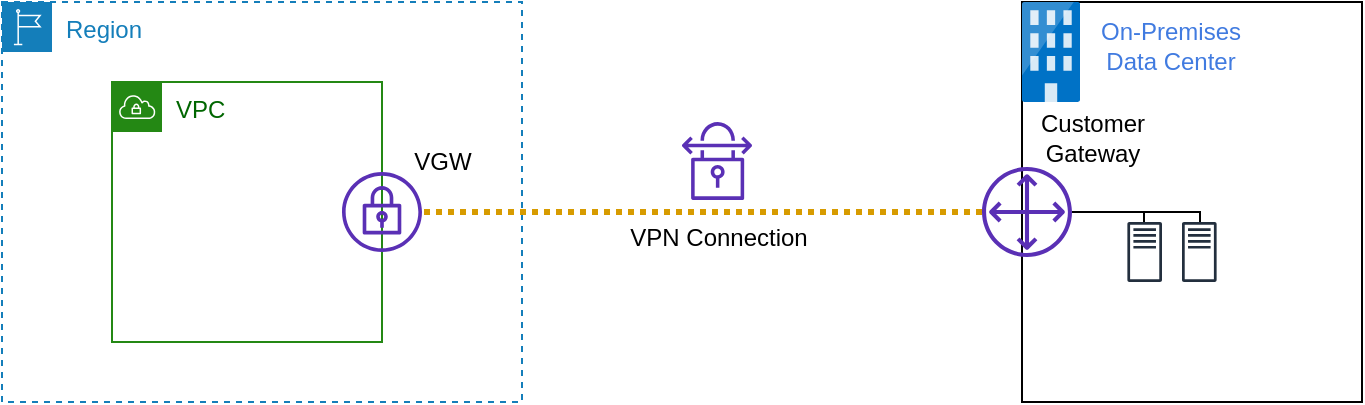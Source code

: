 <mxfile version="13.7.9" type="device"><diagram id="UwauhqFZsfLcdewSXFmf" name="Page-1"><mxGraphModel dx="1426" dy="771" grid="1" gridSize="10" guides="1" tooltips="1" connect="1" arrows="1" fold="1" page="1" pageScale="1" pageWidth="827" pageHeight="1169" math="0" shadow="0"><root><mxCell id="0"/><mxCell id="1" parent="0"/><mxCell id="4Fj088H4jOwQirE_CNYX-9" value="" style="rounded=0;whiteSpace=wrap;html=1;" vertex="1" parent="1"><mxGeometry x="580" y="140" width="170" height="200" as="geometry"/></mxCell><mxCell id="4Fj088H4jOwQirE_CNYX-3" value="Region" style="points=[[0,0],[0.25,0],[0.5,0],[0.75,0],[1,0],[1,0.25],[1,0.5],[1,0.75],[1,1],[0.75,1],[0.5,1],[0.25,1],[0,1],[0,0.75],[0,0.5],[0,0.25]];outlineConnect=0;gradientColor=none;html=1;whiteSpace=wrap;fontSize=12;fontStyle=0;shape=mxgraph.aws4.group;grIcon=mxgraph.aws4.group_region;strokeColor=#147EBA;fillColor=none;verticalAlign=top;align=left;spacingLeft=30;fontColor=#147EBA;dashed=1;" vertex="1" parent="1"><mxGeometry x="70" y="140" width="260" height="200" as="geometry"/></mxCell><mxCell id="4Fj088H4jOwQirE_CNYX-4" value="&lt;font color=&quot;#006600&quot;&gt;VPC&lt;/font&gt;" style="points=[[0,0],[0.25,0],[0.5,0],[0.75,0],[1,0],[1,0.25],[1,0.5],[1,0.75],[1,1],[0.75,1],[0.5,1],[0.25,1],[0,1],[0,0.75],[0,0.5],[0,0.25]];outlineConnect=0;gradientColor=none;html=1;whiteSpace=wrap;fontSize=12;fontStyle=0;shape=mxgraph.aws4.group;grIcon=mxgraph.aws4.group_vpc;strokeColor=#248814;fillColor=none;verticalAlign=top;align=left;spacingLeft=30;fontColor=#AAB7B8;dashed=0;" vertex="1" parent="1"><mxGeometry x="125" y="180" width="135" height="130" as="geometry"/></mxCell><mxCell id="4Fj088H4jOwQirE_CNYX-5" value="" style="outlineConnect=0;fontColor=#232F3E;gradientColor=none;fillColor=#5A30B5;strokeColor=none;dashed=0;verticalLabelPosition=bottom;verticalAlign=top;align=center;html=1;fontSize=12;fontStyle=0;aspect=fixed;pointerEvents=1;shape=mxgraph.aws4.vpn_gateway;" vertex="1" parent="1"><mxGeometry x="240" y="225" width="40" height="40" as="geometry"/></mxCell><mxCell id="4Fj088H4jOwQirE_CNYX-6" value="" style="outlineConnect=0;fontColor=#232F3E;gradientColor=none;fillColor=#5A30B5;strokeColor=none;dashed=0;verticalLabelPosition=bottom;verticalAlign=top;align=center;html=1;fontSize=12;fontStyle=0;aspect=fixed;pointerEvents=1;shape=mxgraph.aws4.vpn_connection;" vertex="1" parent="1"><mxGeometry x="410" y="200" width="35" height="39" as="geometry"/></mxCell><mxCell id="4Fj088H4jOwQirE_CNYX-8" value="" style="aspect=fixed;html=1;points=[];align=center;image;fontSize=12;image=img/lib/mscae/Exchange_On_premises_Access.svg;" vertex="1" parent="1"><mxGeometry x="580" y="140" width="29.0" height="50" as="geometry"/></mxCell><mxCell id="4Fj088H4jOwQirE_CNYX-11" style="edgeStyle=orthogonalEdgeStyle;rounded=0;orthogonalLoop=1;jettySize=auto;html=1;fillColor=#ffe6cc;strokeColor=#D79B00;endArrow=none;endFill=0;strokeWidth=3;dashed=1;dashPattern=1 1;" edge="1" parent="1" source="4Fj088H4jOwQirE_CNYX-7" target="4Fj088H4jOwQirE_CNYX-5"><mxGeometry relative="1" as="geometry"/></mxCell><mxCell id="4Fj088H4jOwQirE_CNYX-16" style="edgeStyle=orthogonalEdgeStyle;rounded=0;orthogonalLoop=1;jettySize=auto;html=1;endArrow=none;endFill=0;strokeWidth=1;fontColor=#417BE0;" edge="1" parent="1" source="4Fj088H4jOwQirE_CNYX-7" target="4Fj088H4jOwQirE_CNYX-15"><mxGeometry relative="1" as="geometry"><Array as="points"><mxPoint x="641" y="245"/></Array></mxGeometry></mxCell><mxCell id="4Fj088H4jOwQirE_CNYX-18" style="edgeStyle=orthogonalEdgeStyle;rounded=0;orthogonalLoop=1;jettySize=auto;html=1;endArrow=none;endFill=0;strokeColor=#000000;strokeWidth=1;fontColor=#417BE0;" edge="1" parent="1" source="4Fj088H4jOwQirE_CNYX-7" target="4Fj088H4jOwQirE_CNYX-17"><mxGeometry relative="1" as="geometry"><Array as="points"><mxPoint x="669" y="245"/></Array></mxGeometry></mxCell><mxCell id="4Fj088H4jOwQirE_CNYX-7" value="" style="outlineConnect=0;fontColor=#232F3E;gradientColor=none;fillColor=#5A30B5;strokeColor=none;dashed=0;verticalLabelPosition=bottom;verticalAlign=top;align=center;html=1;fontSize=12;fontStyle=0;aspect=fixed;pointerEvents=1;shape=mxgraph.aws4.customer_gateway;" vertex="1" parent="1"><mxGeometry x="560" y="222.5" width="45" height="45" as="geometry"/></mxCell><mxCell id="4Fj088H4jOwQirE_CNYX-10" value="On-Premises &lt;br&gt;Data Center" style="text;html=1;align=center;verticalAlign=middle;resizable=0;points=[];autosize=1;fontColor=#417BE0;" vertex="1" parent="1"><mxGeometry x="609" y="147" width="90" height="30" as="geometry"/></mxCell><mxCell id="4Fj088H4jOwQirE_CNYX-12" value="VPN Connection" style="text;html=1;align=center;verticalAlign=middle;resizable=0;points=[];autosize=1;" vertex="1" parent="1"><mxGeometry x="377.5" y="247.5" width="100" height="20" as="geometry"/></mxCell><mxCell id="4Fj088H4jOwQirE_CNYX-13" value="VGW" style="text;html=1;align=center;verticalAlign=middle;resizable=0;points=[];autosize=1;" vertex="1" parent="1"><mxGeometry x="270" y="209.5" width="40" height="20" as="geometry"/></mxCell><mxCell id="4Fj088H4jOwQirE_CNYX-14" value="Customer &lt;br&gt;Gateway" style="text;html=1;align=center;verticalAlign=middle;resizable=0;points=[];autosize=1;" vertex="1" parent="1"><mxGeometry x="580" y="192.5" width="70" height="30" as="geometry"/></mxCell><mxCell id="4Fj088H4jOwQirE_CNYX-15" value="" style="outlineConnect=0;fontColor=#232F3E;gradientColor=none;fillColor=#232F3E;strokeColor=none;dashed=0;verticalLabelPosition=bottom;verticalAlign=top;align=center;html=1;fontSize=12;fontStyle=0;aspect=fixed;pointerEvents=1;shape=mxgraph.aws4.traditional_server;" vertex="1" parent="1"><mxGeometry x="632.69" y="250" width="17.31" height="30" as="geometry"/></mxCell><mxCell id="4Fj088H4jOwQirE_CNYX-17" value="" style="outlineConnect=0;fontColor=#232F3E;gradientColor=none;fillColor=#232F3E;strokeColor=none;dashed=0;verticalLabelPosition=bottom;verticalAlign=top;align=center;html=1;fontSize=12;fontStyle=0;aspect=fixed;pointerEvents=1;shape=mxgraph.aws4.traditional_server;" vertex="1" parent="1"><mxGeometry x="660" y="250" width="17.31" height="30" as="geometry"/></mxCell></root></mxGraphModel></diagram></mxfile>